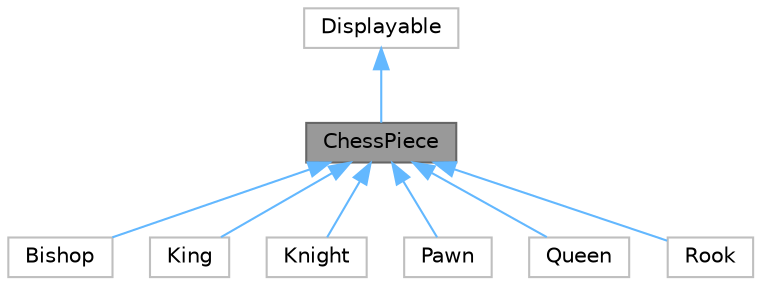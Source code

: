 digraph "ChessPiece"
{
 // LATEX_PDF_SIZE
  bgcolor="transparent";
  edge [fontname=Helvetica,fontsize=10,labelfontname=Helvetica,labelfontsize=10];
  node [fontname=Helvetica,fontsize=10,shape=box,height=0.2,width=0.4];
  Node1 [id="Node000001",label="ChessPiece",height=0.2,width=0.4,color="gray40", fillcolor="grey60", style="filled", fontcolor="black",tooltip=" "];
  Node2 -> Node1 [id="edge1_Node000001_Node000002",dir="back",color="steelblue1",style="solid",tooltip=" "];
  Node2 [id="Node000002",label="Displayable",height=0.2,width=0.4,color="grey75", fillcolor="white", style="filled",URL="$class_displayable.html",tooltip=" "];
  Node1 -> Node3 [id="edge2_Node000001_Node000003",dir="back",color="steelblue1",style="solid",tooltip=" "];
  Node3 [id="Node000003",label="Bishop",height=0.2,width=0.4,color="grey75", fillcolor="white", style="filled",URL="$class_bishop.html",tooltip=" "];
  Node1 -> Node4 [id="edge3_Node000001_Node000004",dir="back",color="steelblue1",style="solid",tooltip=" "];
  Node4 [id="Node000004",label="King",height=0.2,width=0.4,color="grey75", fillcolor="white", style="filled",URL="$class_king.html",tooltip=" "];
  Node1 -> Node5 [id="edge4_Node000001_Node000005",dir="back",color="steelblue1",style="solid",tooltip=" "];
  Node5 [id="Node000005",label="Knight",height=0.2,width=0.4,color="grey75", fillcolor="white", style="filled",URL="$class_knight.html",tooltip=" "];
  Node1 -> Node6 [id="edge5_Node000001_Node000006",dir="back",color="steelblue1",style="solid",tooltip=" "];
  Node6 [id="Node000006",label="Pawn",height=0.2,width=0.4,color="grey75", fillcolor="white", style="filled",URL="$class_pawn.html",tooltip=" "];
  Node1 -> Node7 [id="edge6_Node000001_Node000007",dir="back",color="steelblue1",style="solid",tooltip=" "];
  Node7 [id="Node000007",label="Queen",height=0.2,width=0.4,color="grey75", fillcolor="white", style="filled",URL="$class_queen.html",tooltip=" "];
  Node1 -> Node8 [id="edge7_Node000001_Node000008",dir="back",color="steelblue1",style="solid",tooltip=" "];
  Node8 [id="Node000008",label="Rook",height=0.2,width=0.4,color="grey75", fillcolor="white", style="filled",URL="$class_rook.html",tooltip=" "];
}
